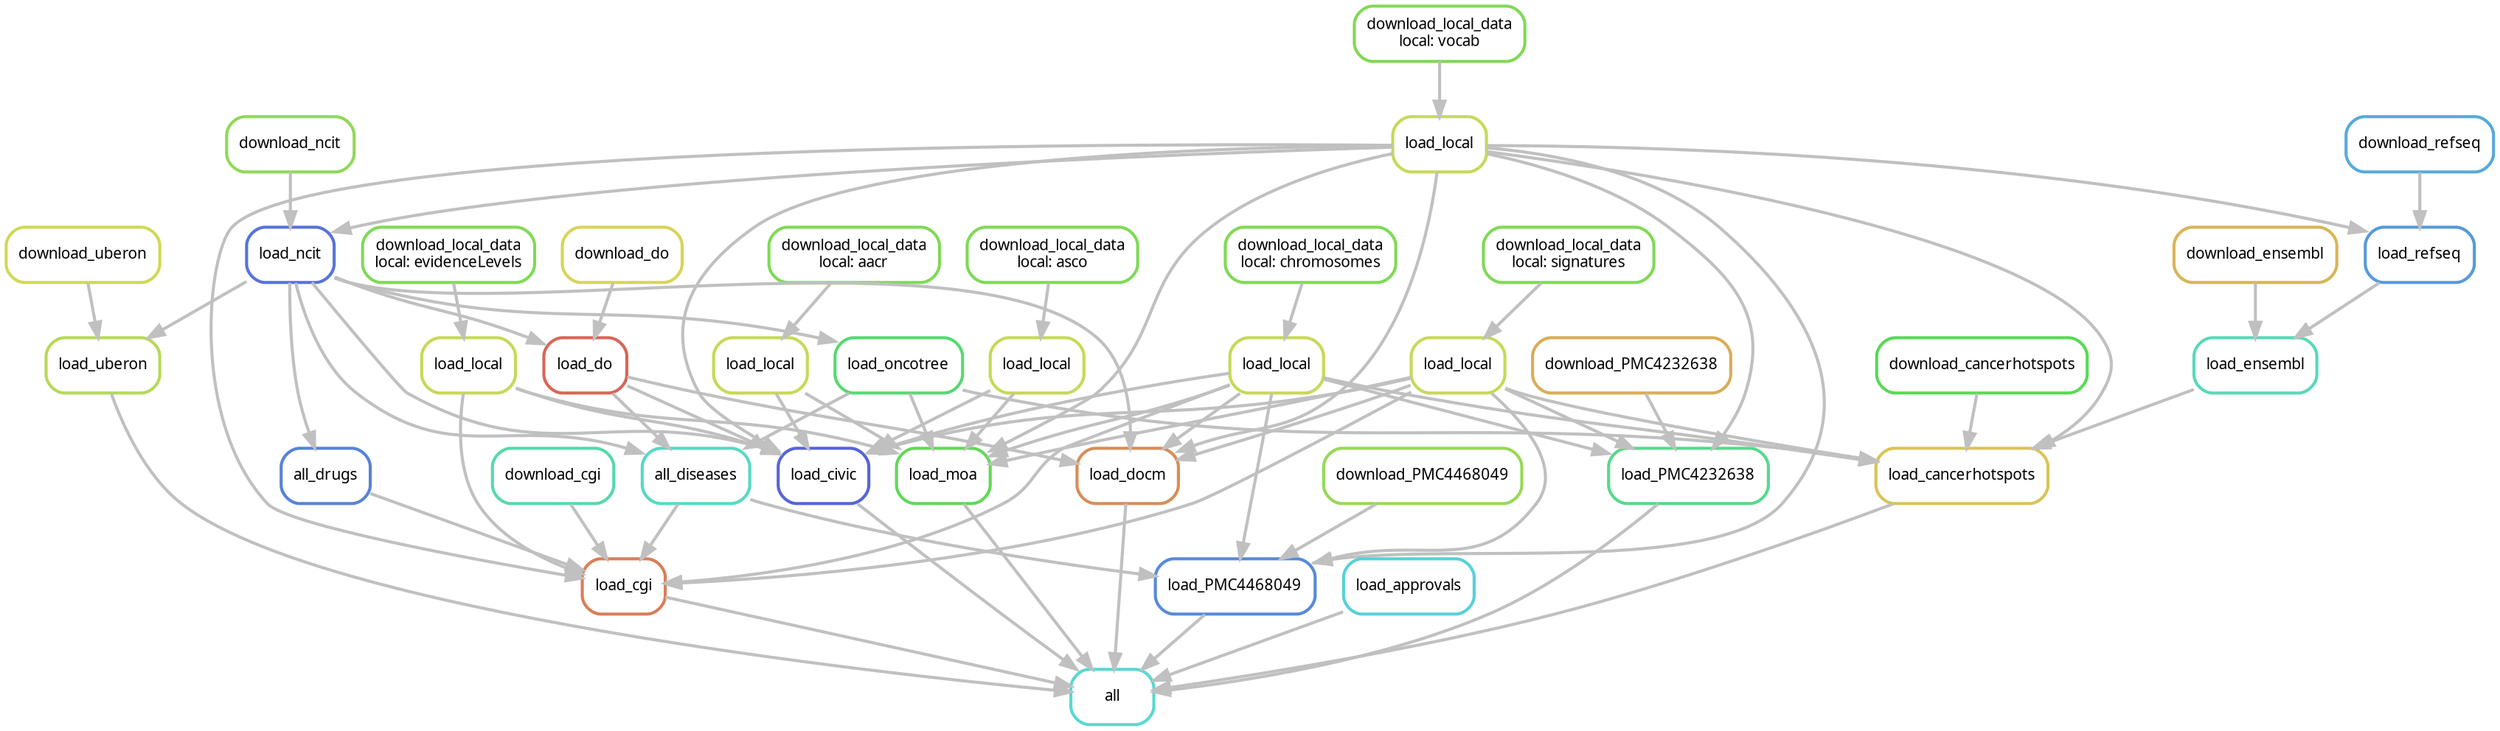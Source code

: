 digraph snakemake_dag {
    graph[bgcolor=white, margin=0];
    node[shape=box, style=rounded, fontname=sans,                 fontsize=10, penwidth=2];
    edge[penwidth=2, color=grey];
	0[label = "all", color = "0.49 0.6 0.85", style="rounded"];
	1[label = "load_civic", color = "0.65 0.6 0.85", style="rounded"];
	2[label = "load_local", color = "0.19 0.6 0.85", style="rounded"];
	3[label = "download_local_data\nlocal: vocab", color = "0.28 0.6 0.85", style="rounded"];
	4[label = "load_local", color = "0.19 0.6 0.85", style="rounded"];
	5[label = "download_local_data\nlocal: signatures", color = "0.28 0.6 0.85", style="rounded"];
	6[label = "load_local", color = "0.19 0.6 0.85", style="rounded"];
	7[label = "download_local_data\nlocal: chromosomes", color = "0.28 0.6 0.85", style="rounded"];
	8[label = "load_local", color = "0.19 0.6 0.85", style="rounded"];
	9[label = "download_local_data\nlocal: evidenceLevels", color = "0.28 0.6 0.85", style="rounded"];
	10[label = "load_local", color = "0.19 0.6 0.85", style="rounded"];
	11[label = "download_local_data\nlocal: aacr", color = "0.28 0.6 0.85", style="rounded"];
	12[label = "load_local", color = "0.19 0.6 0.85", style="rounded"];
	13[label = "download_local_data\nlocal: asco", color = "0.28 0.6 0.85", style="rounded"];
	14[label = "load_ncit", color = "0.63 0.6 0.85", style="rounded"];
	15[label = "download_ncit", color = "0.26 0.6 0.85", style="rounded"];
	16[label = "load_do", color = "0.02 0.6 0.85", style="rounded"];
	17[label = "download_do", color = "0.16 0.6 0.85", style="rounded"];
	18[label = "load_cgi", color = "0.05 0.6 0.85", style="rounded"];
	19[label = "all_diseases", color = "0.47 0.6 0.85", style="rounded"];
	20[label = "load_oncotree", color = "0.37 0.6 0.85", style="rounded"];
	21[label = "all_drugs", color = "0.61 0.6 0.85", style="rounded"];
	22[label = "download_cgi", color = "0.44 0.6 0.85", style="rounded"];
	23[label = "load_docm", color = "0.07 0.6 0.85", style="rounded"];
	24[label = "load_PMC4468049", color = "0.60 0.6 0.85", style="rounded"];
	25[label = "download_PMC4468049", color = "0.25 0.6 0.85", style="rounded"];
	26[label = "load_PMC4232638", color = "0.40 0.6 0.85", style="rounded"];
	27[label = "download_PMC4232638", color = "0.11 0.6 0.85", style="rounded"];
	28[label = "load_uberon", color = "0.21 0.6 0.85", style="rounded"];
	29[label = "download_uberon", color = "0.18 0.6 0.85", style="rounded"];
	30[label = "load_approvals", color = "0.51 0.6 0.85", style="rounded"];
	31[label = "load_cancerhotspots", color = "0.14 0.6 0.85", style="rounded"];
	32[label = "load_ensembl", color = "0.46 0.6 0.85", style="rounded"];
	33[label = "load_refseq", color = "0.58 0.6 0.85", style="rounded"];
	34[label = "download_refseq", color = "0.56 0.6 0.85", style="rounded"];
	35[label = "download_ensembl", color = "0.12 0.6 0.85", style="rounded"];
	36[label = "download_cancerhotspots", color = "0.33 0.6 0.85", style="rounded"];
	37[label = "load_moa", color = "0.32 0.6 0.85", style="rounded"];
	1 -> 0
	18 -> 0
	23 -> 0
	24 -> 0
	26 -> 0
	28 -> 0
	30 -> 0
	31 -> 0
	37 -> 0
	2 -> 1
	4 -> 1
	6 -> 1
	8 -> 1
	10 -> 1
	12 -> 1
	14 -> 1
	16 -> 1
	3 -> 2
	5 -> 4
	7 -> 6
	9 -> 8
	11 -> 10
	13 -> 12
	2 -> 14
	15 -> 14
	14 -> 16
	17 -> 16
	2 -> 18
	4 -> 18
	6 -> 18
	8 -> 18
	19 -> 18
	21 -> 18
	22 -> 18
	16 -> 19
	14 -> 19
	20 -> 19
	14 -> 20
	14 -> 21
	2 -> 23
	4 -> 23
	6 -> 23
	14 -> 23
	16 -> 23
	2 -> 24
	4 -> 24
	6 -> 24
	19 -> 24
	25 -> 24
	2 -> 26
	4 -> 26
	6 -> 26
	27 -> 26
	14 -> 28
	29 -> 28
	2 -> 31
	4 -> 31
	6 -> 31
	20 -> 31
	32 -> 31
	36 -> 31
	33 -> 32
	35 -> 32
	2 -> 33
	34 -> 33
	20 -> 37
	2 -> 37
	4 -> 37
	6 -> 37
	8 -> 37
	10 -> 37
	12 -> 37
}            
